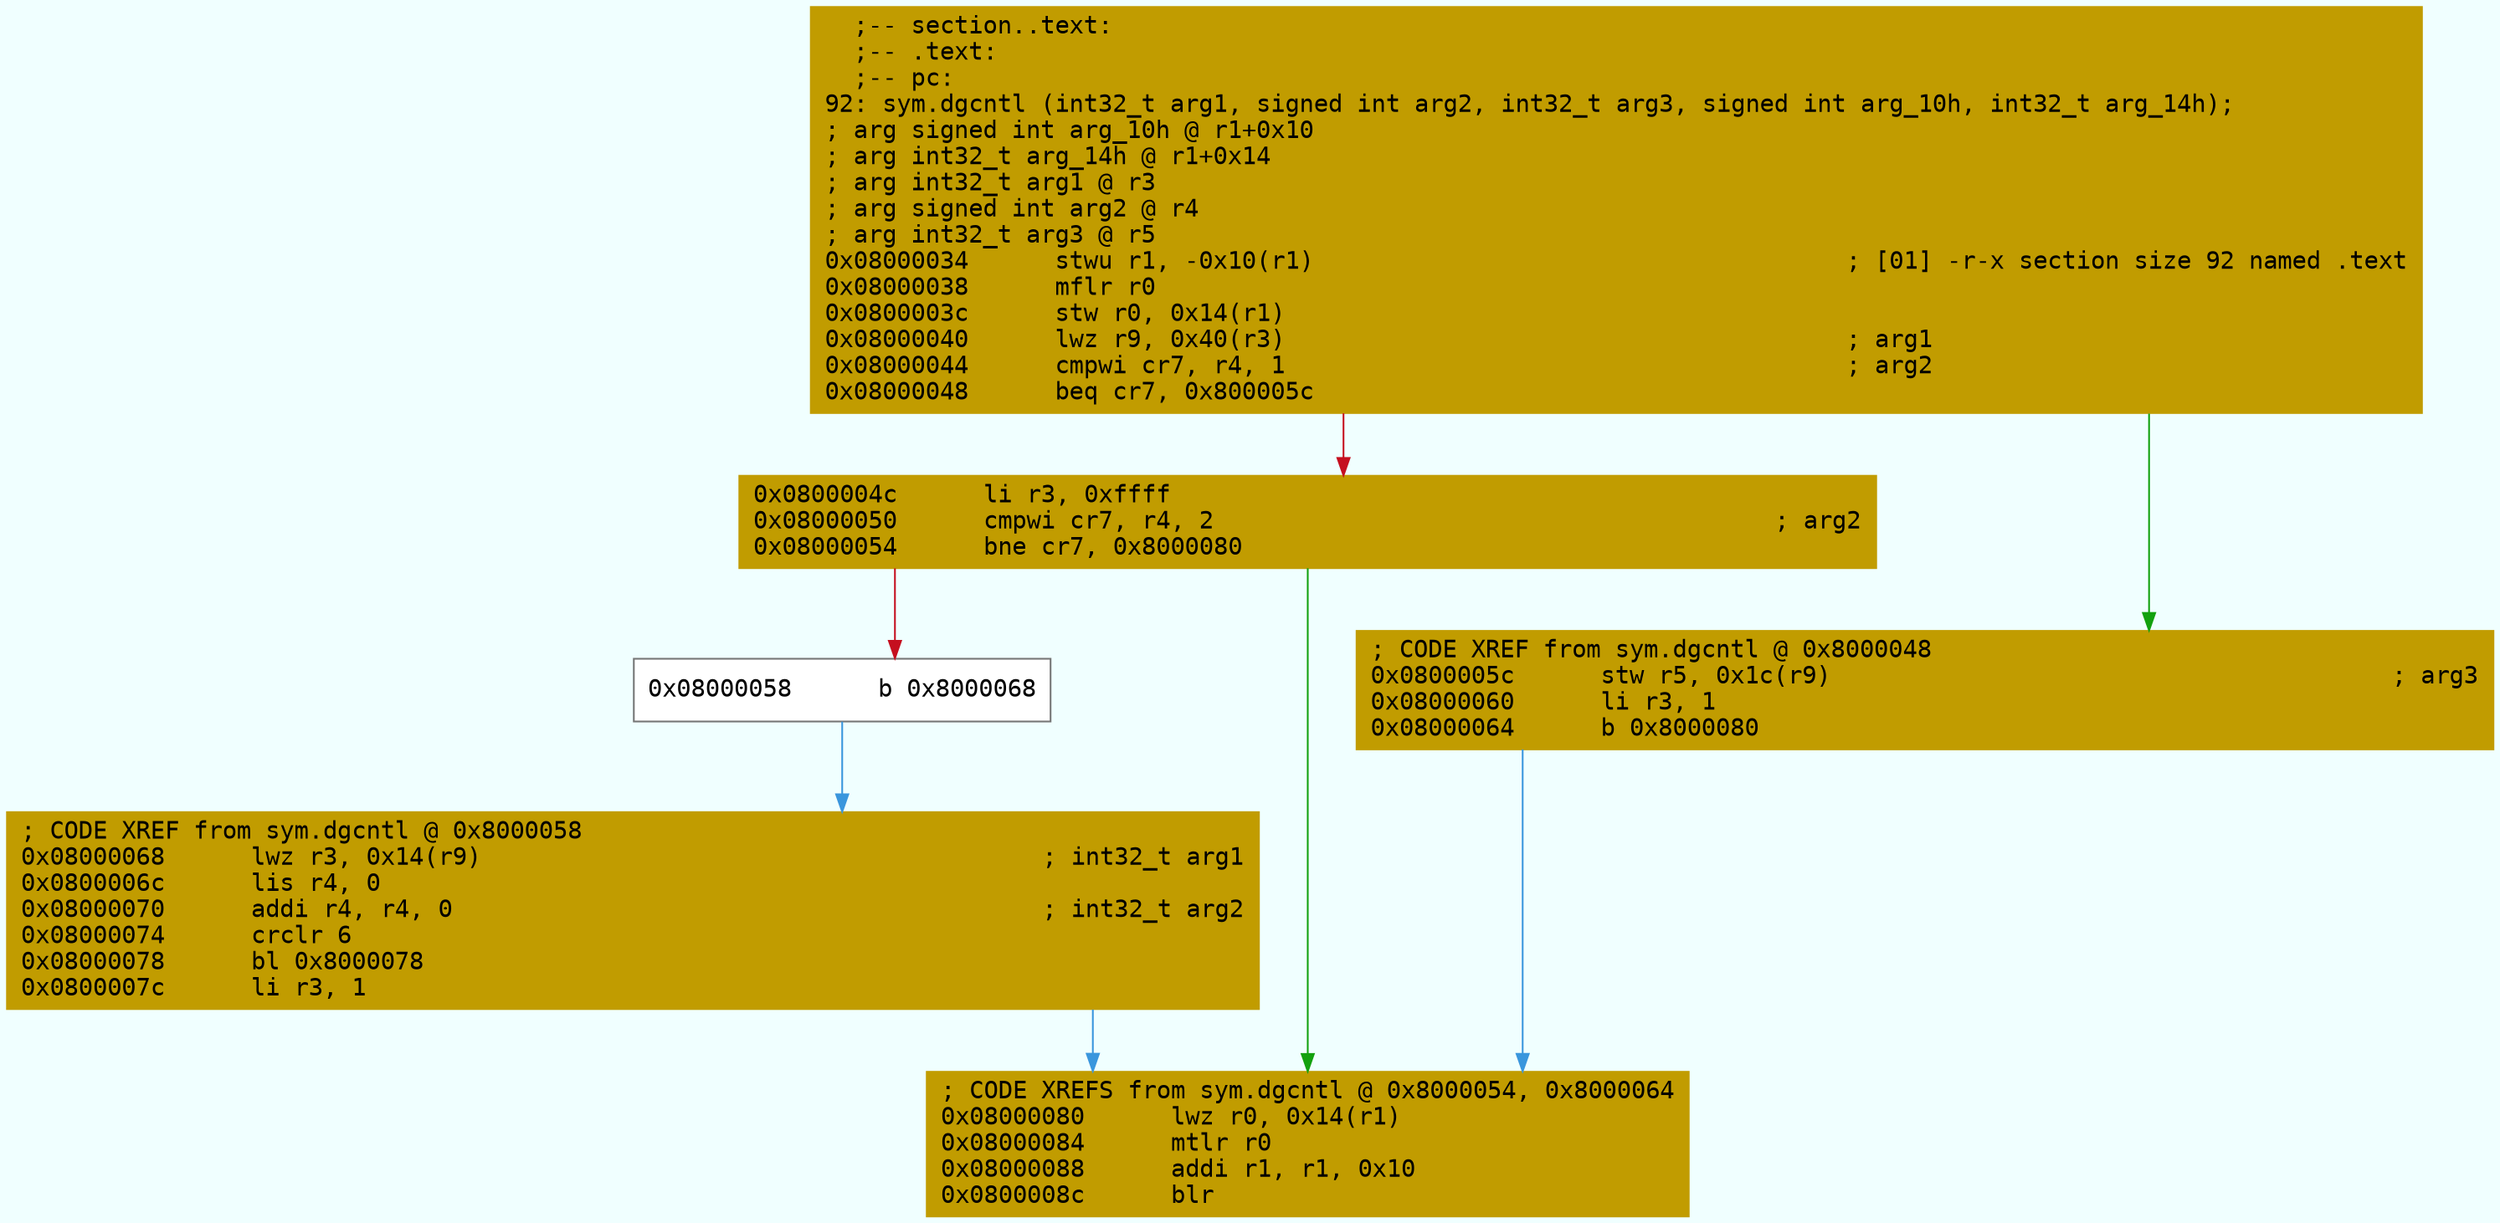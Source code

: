 digraph code {
	graph [bgcolor=azure fontsize=8 fontname="Courier" splines="ortho"];
	node [fillcolor=gray style=filled shape=box];
	edge [arrowhead="normal"];
	"0x08000034" [URL="sym.dgcntl/0x08000034", fillcolor="#c19c00",color="#c19c00", fontname="Courier",label="  ;-- section..text:\l  ;-- .text:\l  ;-- pc:\l92: sym.dgcntl (int32_t arg1, signed int arg2, int32_t arg3, signed int arg_10h, int32_t arg_14h);\l; arg signed int arg_10h @ r1+0x10\l; arg int32_t arg_14h @ r1+0x14\l; arg int32_t arg1 @ r3\l; arg signed int arg2 @ r4\l; arg int32_t arg3 @ r5\l0x08000034      stwu r1, -0x10(r1)                                     ; [01] -r-x section size 92 named .text\l0x08000038      mflr r0\l0x0800003c      stw r0, 0x14(r1)\l0x08000040      lwz r9, 0x40(r3)                                       ; arg1\l0x08000044      cmpwi cr7, r4, 1                                       ; arg2\l0x08000048      beq cr7, 0x800005c\l"]
	"0x0800004c" [URL="sym.dgcntl/0x0800004c", fillcolor="#c19c00",color="#c19c00", fontname="Courier",label="0x0800004c      li r3, 0xffff\l0x08000050      cmpwi cr7, r4, 2                                       ; arg2\l0x08000054      bne cr7, 0x8000080\l"]
	"0x08000058" [URL="sym.dgcntl/0x08000058", fillcolor="white",color="#767676", fontname="Courier",label="0x08000058      b 0x8000068\l"]
	"0x0800005c" [URL="sym.dgcntl/0x0800005c", fillcolor="#c19c00",color="#c19c00", fontname="Courier",label="; CODE XREF from sym.dgcntl @ 0x8000048\l0x0800005c      stw r5, 0x1c(r9)                                       ; arg3\l0x08000060      li r3, 1\l0x08000064      b 0x8000080\l"]
	"0x08000068" [URL="sym.dgcntl/0x08000068", fillcolor="#c19c00",color="#c19c00", fontname="Courier",label="; CODE XREF from sym.dgcntl @ 0x8000058\l0x08000068      lwz r3, 0x14(r9)                                       ; int32_t arg1\l0x0800006c      lis r4, 0\l0x08000070      addi r4, r4, 0                                         ; int32_t arg2\l0x08000074      crclr 6\l0x08000078      bl 0x8000078\l0x0800007c      li r3, 1\l"]
	"0x08000080" [URL="sym.dgcntl/0x08000080", fillcolor="#c19c00",color="#c19c00", fontname="Courier",label="; CODE XREFS from sym.dgcntl @ 0x8000054, 0x8000064\l0x08000080      lwz r0, 0x14(r1)\l0x08000084      mtlr r0\l0x08000088      addi r1, r1, 0x10\l0x0800008c      blr\l"]
        "0x08000034" -> "0x0800005c" [color="#13a10e"];
        "0x08000034" -> "0x0800004c" [color="#c50f1f"];
        "0x0800004c" -> "0x08000080" [color="#13a10e"];
        "0x0800004c" -> "0x08000058" [color="#c50f1f"];
        "0x08000058" -> "0x08000068" [color="#3a96dd"];
        "0x0800005c" -> "0x08000080" [color="#3a96dd"];
        "0x08000068" -> "0x08000080" [color="#3a96dd"];
}
